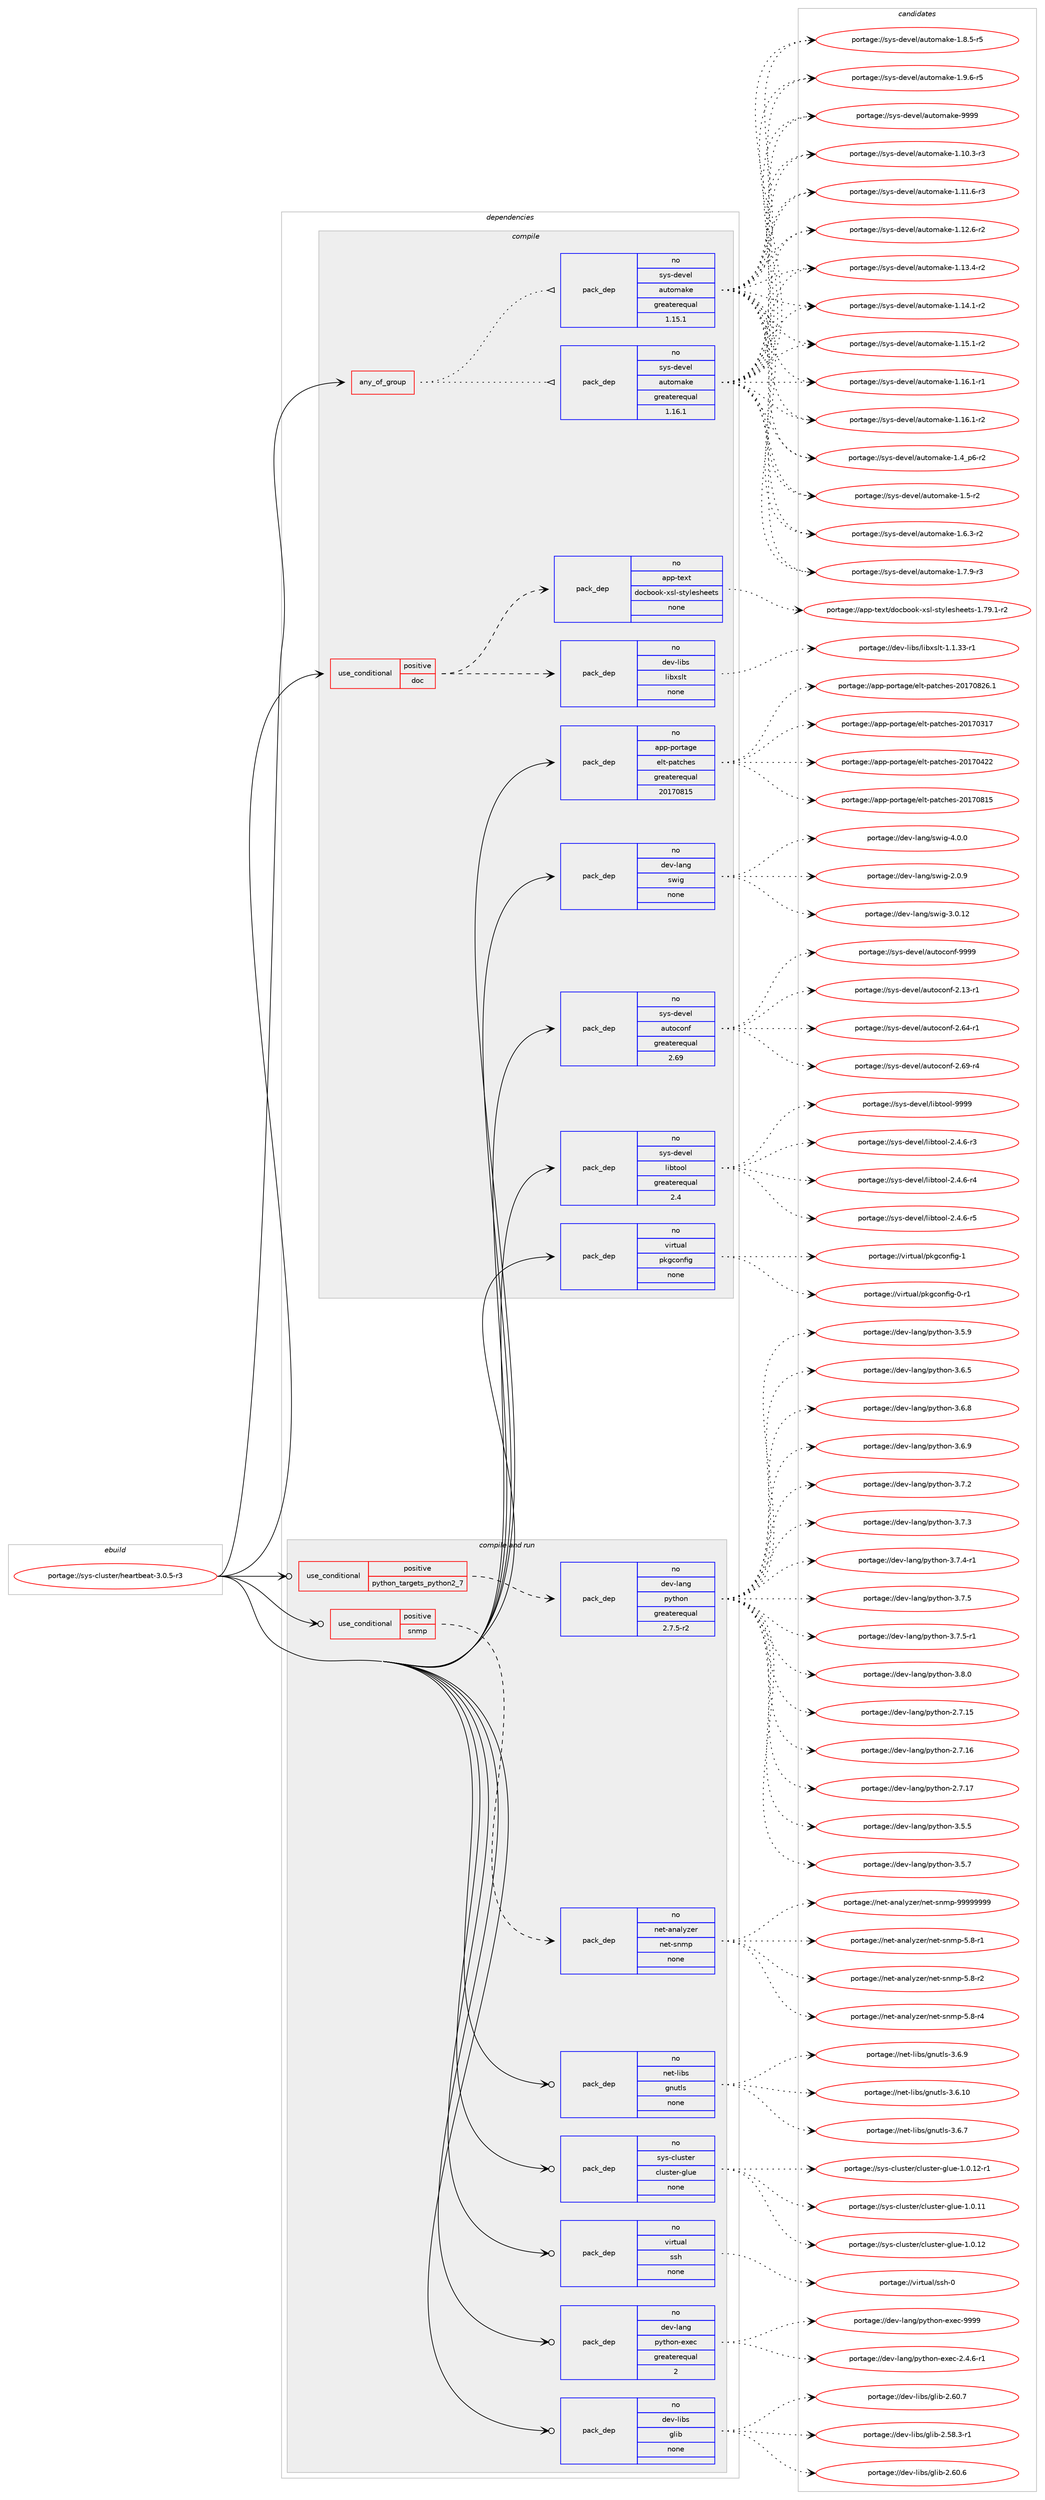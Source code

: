 digraph prolog {

# *************
# Graph options
# *************

newrank=true;
concentrate=true;
compound=true;
graph [rankdir=LR,fontname=Helvetica,fontsize=10,ranksep=1.5];#, ranksep=2.5, nodesep=0.2];
edge  [arrowhead=vee];
node  [fontname=Helvetica,fontsize=10];

# **********
# The ebuild
# **********

subgraph cluster_leftcol {
color=gray;
rank=same;
label=<<i>ebuild</i>>;
id [label="portage://sys-cluster/heartbeat-3.0.5-r3", color=red, width=4, href="../sys-cluster/heartbeat-3.0.5-r3.svg"];
}

# ****************
# The dependencies
# ****************

subgraph cluster_midcol {
color=gray;
label=<<i>dependencies</i>>;
subgraph cluster_compile {
fillcolor="#eeeeee";
style=filled;
label=<<i>compile</i>>;
subgraph any6764 {
dependency417178 [label=<<TABLE BORDER="0" CELLBORDER="1" CELLSPACING="0" CELLPADDING="4"><TR><TD CELLPADDING="10">any_of_group</TD></TR></TABLE>>, shape=none, color=red];subgraph pack308819 {
dependency417179 [label=<<TABLE BORDER="0" CELLBORDER="1" CELLSPACING="0" CELLPADDING="4" WIDTH="220"><TR><TD ROWSPAN="6" CELLPADDING="30">pack_dep</TD></TR><TR><TD WIDTH="110">no</TD></TR><TR><TD>sys-devel</TD></TR><TR><TD>automake</TD></TR><TR><TD>greaterequal</TD></TR><TR><TD>1.16.1</TD></TR></TABLE>>, shape=none, color=blue];
}
dependency417178:e -> dependency417179:w [weight=20,style="dotted",arrowhead="oinv"];
subgraph pack308820 {
dependency417180 [label=<<TABLE BORDER="0" CELLBORDER="1" CELLSPACING="0" CELLPADDING="4" WIDTH="220"><TR><TD ROWSPAN="6" CELLPADDING="30">pack_dep</TD></TR><TR><TD WIDTH="110">no</TD></TR><TR><TD>sys-devel</TD></TR><TR><TD>automake</TD></TR><TR><TD>greaterequal</TD></TR><TR><TD>1.15.1</TD></TR></TABLE>>, shape=none, color=blue];
}
dependency417178:e -> dependency417180:w [weight=20,style="dotted",arrowhead="oinv"];
}
id:e -> dependency417178:w [weight=20,style="solid",arrowhead="vee"];
subgraph cond101368 {
dependency417181 [label=<<TABLE BORDER="0" CELLBORDER="1" CELLSPACING="0" CELLPADDING="4"><TR><TD ROWSPAN="3" CELLPADDING="10">use_conditional</TD></TR><TR><TD>positive</TD></TR><TR><TD>doc</TD></TR></TABLE>>, shape=none, color=red];
subgraph pack308821 {
dependency417182 [label=<<TABLE BORDER="0" CELLBORDER="1" CELLSPACING="0" CELLPADDING="4" WIDTH="220"><TR><TD ROWSPAN="6" CELLPADDING="30">pack_dep</TD></TR><TR><TD WIDTH="110">no</TD></TR><TR><TD>dev-libs</TD></TR><TR><TD>libxslt</TD></TR><TR><TD>none</TD></TR><TR><TD></TD></TR></TABLE>>, shape=none, color=blue];
}
dependency417181:e -> dependency417182:w [weight=20,style="dashed",arrowhead="vee"];
subgraph pack308822 {
dependency417183 [label=<<TABLE BORDER="0" CELLBORDER="1" CELLSPACING="0" CELLPADDING="4" WIDTH="220"><TR><TD ROWSPAN="6" CELLPADDING="30">pack_dep</TD></TR><TR><TD WIDTH="110">no</TD></TR><TR><TD>app-text</TD></TR><TR><TD>docbook-xsl-stylesheets</TD></TR><TR><TD>none</TD></TR><TR><TD></TD></TR></TABLE>>, shape=none, color=blue];
}
dependency417181:e -> dependency417183:w [weight=20,style="dashed",arrowhead="vee"];
}
id:e -> dependency417181:w [weight=20,style="solid",arrowhead="vee"];
subgraph pack308823 {
dependency417184 [label=<<TABLE BORDER="0" CELLBORDER="1" CELLSPACING="0" CELLPADDING="4" WIDTH="220"><TR><TD ROWSPAN="6" CELLPADDING="30">pack_dep</TD></TR><TR><TD WIDTH="110">no</TD></TR><TR><TD>app-portage</TD></TR><TR><TD>elt-patches</TD></TR><TR><TD>greaterequal</TD></TR><TR><TD>20170815</TD></TR></TABLE>>, shape=none, color=blue];
}
id:e -> dependency417184:w [weight=20,style="solid",arrowhead="vee"];
subgraph pack308824 {
dependency417185 [label=<<TABLE BORDER="0" CELLBORDER="1" CELLSPACING="0" CELLPADDING="4" WIDTH="220"><TR><TD ROWSPAN="6" CELLPADDING="30">pack_dep</TD></TR><TR><TD WIDTH="110">no</TD></TR><TR><TD>dev-lang</TD></TR><TR><TD>swig</TD></TR><TR><TD>none</TD></TR><TR><TD></TD></TR></TABLE>>, shape=none, color=blue];
}
id:e -> dependency417185:w [weight=20,style="solid",arrowhead="vee"];
subgraph pack308825 {
dependency417186 [label=<<TABLE BORDER="0" CELLBORDER="1" CELLSPACING="0" CELLPADDING="4" WIDTH="220"><TR><TD ROWSPAN="6" CELLPADDING="30">pack_dep</TD></TR><TR><TD WIDTH="110">no</TD></TR><TR><TD>sys-devel</TD></TR><TR><TD>autoconf</TD></TR><TR><TD>greaterequal</TD></TR><TR><TD>2.69</TD></TR></TABLE>>, shape=none, color=blue];
}
id:e -> dependency417186:w [weight=20,style="solid",arrowhead="vee"];
subgraph pack308826 {
dependency417187 [label=<<TABLE BORDER="0" CELLBORDER="1" CELLSPACING="0" CELLPADDING="4" WIDTH="220"><TR><TD ROWSPAN="6" CELLPADDING="30">pack_dep</TD></TR><TR><TD WIDTH="110">no</TD></TR><TR><TD>sys-devel</TD></TR><TR><TD>libtool</TD></TR><TR><TD>greaterequal</TD></TR><TR><TD>2.4</TD></TR></TABLE>>, shape=none, color=blue];
}
id:e -> dependency417187:w [weight=20,style="solid",arrowhead="vee"];
subgraph pack308827 {
dependency417188 [label=<<TABLE BORDER="0" CELLBORDER="1" CELLSPACING="0" CELLPADDING="4" WIDTH="220"><TR><TD ROWSPAN="6" CELLPADDING="30">pack_dep</TD></TR><TR><TD WIDTH="110">no</TD></TR><TR><TD>virtual</TD></TR><TR><TD>pkgconfig</TD></TR><TR><TD>none</TD></TR><TR><TD></TD></TR></TABLE>>, shape=none, color=blue];
}
id:e -> dependency417188:w [weight=20,style="solid",arrowhead="vee"];
}
subgraph cluster_compileandrun {
fillcolor="#eeeeee";
style=filled;
label=<<i>compile and run</i>>;
subgraph cond101369 {
dependency417189 [label=<<TABLE BORDER="0" CELLBORDER="1" CELLSPACING="0" CELLPADDING="4"><TR><TD ROWSPAN="3" CELLPADDING="10">use_conditional</TD></TR><TR><TD>positive</TD></TR><TR><TD>python_targets_python2_7</TD></TR></TABLE>>, shape=none, color=red];
subgraph pack308828 {
dependency417190 [label=<<TABLE BORDER="0" CELLBORDER="1" CELLSPACING="0" CELLPADDING="4" WIDTH="220"><TR><TD ROWSPAN="6" CELLPADDING="30">pack_dep</TD></TR><TR><TD WIDTH="110">no</TD></TR><TR><TD>dev-lang</TD></TR><TR><TD>python</TD></TR><TR><TD>greaterequal</TD></TR><TR><TD>2.7.5-r2</TD></TR></TABLE>>, shape=none, color=blue];
}
dependency417189:e -> dependency417190:w [weight=20,style="dashed",arrowhead="vee"];
}
id:e -> dependency417189:w [weight=20,style="solid",arrowhead="odotvee"];
subgraph cond101370 {
dependency417191 [label=<<TABLE BORDER="0" CELLBORDER="1" CELLSPACING="0" CELLPADDING="4"><TR><TD ROWSPAN="3" CELLPADDING="10">use_conditional</TD></TR><TR><TD>positive</TD></TR><TR><TD>snmp</TD></TR></TABLE>>, shape=none, color=red];
subgraph pack308829 {
dependency417192 [label=<<TABLE BORDER="0" CELLBORDER="1" CELLSPACING="0" CELLPADDING="4" WIDTH="220"><TR><TD ROWSPAN="6" CELLPADDING="30">pack_dep</TD></TR><TR><TD WIDTH="110">no</TD></TR><TR><TD>net-analyzer</TD></TR><TR><TD>net-snmp</TD></TR><TR><TD>none</TD></TR><TR><TD></TD></TR></TABLE>>, shape=none, color=blue];
}
dependency417191:e -> dependency417192:w [weight=20,style="dashed",arrowhead="vee"];
}
id:e -> dependency417191:w [weight=20,style="solid",arrowhead="odotvee"];
subgraph pack308830 {
dependency417193 [label=<<TABLE BORDER="0" CELLBORDER="1" CELLSPACING="0" CELLPADDING="4" WIDTH="220"><TR><TD ROWSPAN="6" CELLPADDING="30">pack_dep</TD></TR><TR><TD WIDTH="110">no</TD></TR><TR><TD>dev-lang</TD></TR><TR><TD>python-exec</TD></TR><TR><TD>greaterequal</TD></TR><TR><TD>2</TD></TR></TABLE>>, shape=none, color=blue];
}
id:e -> dependency417193:w [weight=20,style="solid",arrowhead="odotvee"];
subgraph pack308831 {
dependency417194 [label=<<TABLE BORDER="0" CELLBORDER="1" CELLSPACING="0" CELLPADDING="4" WIDTH="220"><TR><TD ROWSPAN="6" CELLPADDING="30">pack_dep</TD></TR><TR><TD WIDTH="110">no</TD></TR><TR><TD>dev-libs</TD></TR><TR><TD>glib</TD></TR><TR><TD>none</TD></TR><TR><TD></TD></TR></TABLE>>, shape=none, color=blue];
}
id:e -> dependency417194:w [weight=20,style="solid",arrowhead="odotvee"];
subgraph pack308832 {
dependency417195 [label=<<TABLE BORDER="0" CELLBORDER="1" CELLSPACING="0" CELLPADDING="4" WIDTH="220"><TR><TD ROWSPAN="6" CELLPADDING="30">pack_dep</TD></TR><TR><TD WIDTH="110">no</TD></TR><TR><TD>net-libs</TD></TR><TR><TD>gnutls</TD></TR><TR><TD>none</TD></TR><TR><TD></TD></TR></TABLE>>, shape=none, color=blue];
}
id:e -> dependency417195:w [weight=20,style="solid",arrowhead="odotvee"];
subgraph pack308833 {
dependency417196 [label=<<TABLE BORDER="0" CELLBORDER="1" CELLSPACING="0" CELLPADDING="4" WIDTH="220"><TR><TD ROWSPAN="6" CELLPADDING="30">pack_dep</TD></TR><TR><TD WIDTH="110">no</TD></TR><TR><TD>sys-cluster</TD></TR><TR><TD>cluster-glue</TD></TR><TR><TD>none</TD></TR><TR><TD></TD></TR></TABLE>>, shape=none, color=blue];
}
id:e -> dependency417196:w [weight=20,style="solid",arrowhead="odotvee"];
subgraph pack308834 {
dependency417197 [label=<<TABLE BORDER="0" CELLBORDER="1" CELLSPACING="0" CELLPADDING="4" WIDTH="220"><TR><TD ROWSPAN="6" CELLPADDING="30">pack_dep</TD></TR><TR><TD WIDTH="110">no</TD></TR><TR><TD>virtual</TD></TR><TR><TD>ssh</TD></TR><TR><TD>none</TD></TR><TR><TD></TD></TR></TABLE>>, shape=none, color=blue];
}
id:e -> dependency417197:w [weight=20,style="solid",arrowhead="odotvee"];
}
subgraph cluster_run {
fillcolor="#eeeeee";
style=filled;
label=<<i>run</i>>;
}
}

# **************
# The candidates
# **************

subgraph cluster_choices {
rank=same;
color=gray;
label=<<i>candidates</i>>;

subgraph choice308819 {
color=black;
nodesep=1;
choiceportage11512111545100101118101108479711711611110997107101454946494846514511451 [label="portage://sys-devel/automake-1.10.3-r3", color=red, width=4,href="../sys-devel/automake-1.10.3-r3.svg"];
choiceportage11512111545100101118101108479711711611110997107101454946494946544511451 [label="portage://sys-devel/automake-1.11.6-r3", color=red, width=4,href="../sys-devel/automake-1.11.6-r3.svg"];
choiceportage11512111545100101118101108479711711611110997107101454946495046544511450 [label="portage://sys-devel/automake-1.12.6-r2", color=red, width=4,href="../sys-devel/automake-1.12.6-r2.svg"];
choiceportage11512111545100101118101108479711711611110997107101454946495146524511450 [label="portage://sys-devel/automake-1.13.4-r2", color=red, width=4,href="../sys-devel/automake-1.13.4-r2.svg"];
choiceportage11512111545100101118101108479711711611110997107101454946495246494511450 [label="portage://sys-devel/automake-1.14.1-r2", color=red, width=4,href="../sys-devel/automake-1.14.1-r2.svg"];
choiceportage11512111545100101118101108479711711611110997107101454946495346494511450 [label="portage://sys-devel/automake-1.15.1-r2", color=red, width=4,href="../sys-devel/automake-1.15.1-r2.svg"];
choiceportage11512111545100101118101108479711711611110997107101454946495446494511449 [label="portage://sys-devel/automake-1.16.1-r1", color=red, width=4,href="../sys-devel/automake-1.16.1-r1.svg"];
choiceportage11512111545100101118101108479711711611110997107101454946495446494511450 [label="portage://sys-devel/automake-1.16.1-r2", color=red, width=4,href="../sys-devel/automake-1.16.1-r2.svg"];
choiceportage115121115451001011181011084797117116111109971071014549465295112544511450 [label="portage://sys-devel/automake-1.4_p6-r2", color=red, width=4,href="../sys-devel/automake-1.4_p6-r2.svg"];
choiceportage11512111545100101118101108479711711611110997107101454946534511450 [label="portage://sys-devel/automake-1.5-r2", color=red, width=4,href="../sys-devel/automake-1.5-r2.svg"];
choiceportage115121115451001011181011084797117116111109971071014549465446514511450 [label="portage://sys-devel/automake-1.6.3-r2", color=red, width=4,href="../sys-devel/automake-1.6.3-r2.svg"];
choiceportage115121115451001011181011084797117116111109971071014549465546574511451 [label="portage://sys-devel/automake-1.7.9-r3", color=red, width=4,href="../sys-devel/automake-1.7.9-r3.svg"];
choiceportage115121115451001011181011084797117116111109971071014549465646534511453 [label="portage://sys-devel/automake-1.8.5-r5", color=red, width=4,href="../sys-devel/automake-1.8.5-r5.svg"];
choiceportage115121115451001011181011084797117116111109971071014549465746544511453 [label="portage://sys-devel/automake-1.9.6-r5", color=red, width=4,href="../sys-devel/automake-1.9.6-r5.svg"];
choiceportage115121115451001011181011084797117116111109971071014557575757 [label="portage://sys-devel/automake-9999", color=red, width=4,href="../sys-devel/automake-9999.svg"];
dependency417179:e -> choiceportage11512111545100101118101108479711711611110997107101454946494846514511451:w [style=dotted,weight="100"];
dependency417179:e -> choiceportage11512111545100101118101108479711711611110997107101454946494946544511451:w [style=dotted,weight="100"];
dependency417179:e -> choiceportage11512111545100101118101108479711711611110997107101454946495046544511450:w [style=dotted,weight="100"];
dependency417179:e -> choiceportage11512111545100101118101108479711711611110997107101454946495146524511450:w [style=dotted,weight="100"];
dependency417179:e -> choiceportage11512111545100101118101108479711711611110997107101454946495246494511450:w [style=dotted,weight="100"];
dependency417179:e -> choiceportage11512111545100101118101108479711711611110997107101454946495346494511450:w [style=dotted,weight="100"];
dependency417179:e -> choiceportage11512111545100101118101108479711711611110997107101454946495446494511449:w [style=dotted,weight="100"];
dependency417179:e -> choiceportage11512111545100101118101108479711711611110997107101454946495446494511450:w [style=dotted,weight="100"];
dependency417179:e -> choiceportage115121115451001011181011084797117116111109971071014549465295112544511450:w [style=dotted,weight="100"];
dependency417179:e -> choiceportage11512111545100101118101108479711711611110997107101454946534511450:w [style=dotted,weight="100"];
dependency417179:e -> choiceportage115121115451001011181011084797117116111109971071014549465446514511450:w [style=dotted,weight="100"];
dependency417179:e -> choiceportage115121115451001011181011084797117116111109971071014549465546574511451:w [style=dotted,weight="100"];
dependency417179:e -> choiceportage115121115451001011181011084797117116111109971071014549465646534511453:w [style=dotted,weight="100"];
dependency417179:e -> choiceportage115121115451001011181011084797117116111109971071014549465746544511453:w [style=dotted,weight="100"];
dependency417179:e -> choiceportage115121115451001011181011084797117116111109971071014557575757:w [style=dotted,weight="100"];
}
subgraph choice308820 {
color=black;
nodesep=1;
choiceportage11512111545100101118101108479711711611110997107101454946494846514511451 [label="portage://sys-devel/automake-1.10.3-r3", color=red, width=4,href="../sys-devel/automake-1.10.3-r3.svg"];
choiceportage11512111545100101118101108479711711611110997107101454946494946544511451 [label="portage://sys-devel/automake-1.11.6-r3", color=red, width=4,href="../sys-devel/automake-1.11.6-r3.svg"];
choiceportage11512111545100101118101108479711711611110997107101454946495046544511450 [label="portage://sys-devel/automake-1.12.6-r2", color=red, width=4,href="../sys-devel/automake-1.12.6-r2.svg"];
choiceportage11512111545100101118101108479711711611110997107101454946495146524511450 [label="portage://sys-devel/automake-1.13.4-r2", color=red, width=4,href="../sys-devel/automake-1.13.4-r2.svg"];
choiceportage11512111545100101118101108479711711611110997107101454946495246494511450 [label="portage://sys-devel/automake-1.14.1-r2", color=red, width=4,href="../sys-devel/automake-1.14.1-r2.svg"];
choiceportage11512111545100101118101108479711711611110997107101454946495346494511450 [label="portage://sys-devel/automake-1.15.1-r2", color=red, width=4,href="../sys-devel/automake-1.15.1-r2.svg"];
choiceportage11512111545100101118101108479711711611110997107101454946495446494511449 [label="portage://sys-devel/automake-1.16.1-r1", color=red, width=4,href="../sys-devel/automake-1.16.1-r1.svg"];
choiceportage11512111545100101118101108479711711611110997107101454946495446494511450 [label="portage://sys-devel/automake-1.16.1-r2", color=red, width=4,href="../sys-devel/automake-1.16.1-r2.svg"];
choiceportage115121115451001011181011084797117116111109971071014549465295112544511450 [label="portage://sys-devel/automake-1.4_p6-r2", color=red, width=4,href="../sys-devel/automake-1.4_p6-r2.svg"];
choiceportage11512111545100101118101108479711711611110997107101454946534511450 [label="portage://sys-devel/automake-1.5-r2", color=red, width=4,href="../sys-devel/automake-1.5-r2.svg"];
choiceportage115121115451001011181011084797117116111109971071014549465446514511450 [label="portage://sys-devel/automake-1.6.3-r2", color=red, width=4,href="../sys-devel/automake-1.6.3-r2.svg"];
choiceportage115121115451001011181011084797117116111109971071014549465546574511451 [label="portage://sys-devel/automake-1.7.9-r3", color=red, width=4,href="../sys-devel/automake-1.7.9-r3.svg"];
choiceportage115121115451001011181011084797117116111109971071014549465646534511453 [label="portage://sys-devel/automake-1.8.5-r5", color=red, width=4,href="../sys-devel/automake-1.8.5-r5.svg"];
choiceportage115121115451001011181011084797117116111109971071014549465746544511453 [label="portage://sys-devel/automake-1.9.6-r5", color=red, width=4,href="../sys-devel/automake-1.9.6-r5.svg"];
choiceportage115121115451001011181011084797117116111109971071014557575757 [label="portage://sys-devel/automake-9999", color=red, width=4,href="../sys-devel/automake-9999.svg"];
dependency417180:e -> choiceportage11512111545100101118101108479711711611110997107101454946494846514511451:w [style=dotted,weight="100"];
dependency417180:e -> choiceportage11512111545100101118101108479711711611110997107101454946494946544511451:w [style=dotted,weight="100"];
dependency417180:e -> choiceportage11512111545100101118101108479711711611110997107101454946495046544511450:w [style=dotted,weight="100"];
dependency417180:e -> choiceportage11512111545100101118101108479711711611110997107101454946495146524511450:w [style=dotted,weight="100"];
dependency417180:e -> choiceportage11512111545100101118101108479711711611110997107101454946495246494511450:w [style=dotted,weight="100"];
dependency417180:e -> choiceportage11512111545100101118101108479711711611110997107101454946495346494511450:w [style=dotted,weight="100"];
dependency417180:e -> choiceportage11512111545100101118101108479711711611110997107101454946495446494511449:w [style=dotted,weight="100"];
dependency417180:e -> choiceportage11512111545100101118101108479711711611110997107101454946495446494511450:w [style=dotted,weight="100"];
dependency417180:e -> choiceportage115121115451001011181011084797117116111109971071014549465295112544511450:w [style=dotted,weight="100"];
dependency417180:e -> choiceportage11512111545100101118101108479711711611110997107101454946534511450:w [style=dotted,weight="100"];
dependency417180:e -> choiceportage115121115451001011181011084797117116111109971071014549465446514511450:w [style=dotted,weight="100"];
dependency417180:e -> choiceportage115121115451001011181011084797117116111109971071014549465546574511451:w [style=dotted,weight="100"];
dependency417180:e -> choiceportage115121115451001011181011084797117116111109971071014549465646534511453:w [style=dotted,weight="100"];
dependency417180:e -> choiceportage115121115451001011181011084797117116111109971071014549465746544511453:w [style=dotted,weight="100"];
dependency417180:e -> choiceportage115121115451001011181011084797117116111109971071014557575757:w [style=dotted,weight="100"];
}
subgraph choice308821 {
color=black;
nodesep=1;
choiceportage10010111845108105981154710810598120115108116454946494651514511449 [label="portage://dev-libs/libxslt-1.1.33-r1", color=red, width=4,href="../dev-libs/libxslt-1.1.33-r1.svg"];
dependency417182:e -> choiceportage10010111845108105981154710810598120115108116454946494651514511449:w [style=dotted,weight="100"];
}
subgraph choice308822 {
color=black;
nodesep=1;
choiceportage97112112451161011201164710011199981111111074512011510845115116121108101115104101101116115454946555746494511450 [label="portage://app-text/docbook-xsl-stylesheets-1.79.1-r2", color=red, width=4,href="../app-text/docbook-xsl-stylesheets-1.79.1-r2.svg"];
dependency417183:e -> choiceportage97112112451161011201164710011199981111111074512011510845115116121108101115104101101116115454946555746494511450:w [style=dotted,weight="100"];
}
subgraph choice308823 {
color=black;
nodesep=1;
choiceportage97112112451121111141169710310147101108116451129711699104101115455048495548514955 [label="portage://app-portage/elt-patches-20170317", color=red, width=4,href="../app-portage/elt-patches-20170317.svg"];
choiceportage97112112451121111141169710310147101108116451129711699104101115455048495548525050 [label="portage://app-portage/elt-patches-20170422", color=red, width=4,href="../app-portage/elt-patches-20170422.svg"];
choiceportage97112112451121111141169710310147101108116451129711699104101115455048495548564953 [label="portage://app-portage/elt-patches-20170815", color=red, width=4,href="../app-portage/elt-patches-20170815.svg"];
choiceportage971121124511211111411697103101471011081164511297116991041011154550484955485650544649 [label="portage://app-portage/elt-patches-20170826.1", color=red, width=4,href="../app-portage/elt-patches-20170826.1.svg"];
dependency417184:e -> choiceportage97112112451121111141169710310147101108116451129711699104101115455048495548514955:w [style=dotted,weight="100"];
dependency417184:e -> choiceportage97112112451121111141169710310147101108116451129711699104101115455048495548525050:w [style=dotted,weight="100"];
dependency417184:e -> choiceportage97112112451121111141169710310147101108116451129711699104101115455048495548564953:w [style=dotted,weight="100"];
dependency417184:e -> choiceportage971121124511211111411697103101471011081164511297116991041011154550484955485650544649:w [style=dotted,weight="100"];
}
subgraph choice308824 {
color=black;
nodesep=1;
choiceportage100101118451089711010347115119105103455046484657 [label="portage://dev-lang/swig-2.0.9", color=red, width=4,href="../dev-lang/swig-2.0.9.svg"];
choiceportage10010111845108971101034711511910510345514648464950 [label="portage://dev-lang/swig-3.0.12", color=red, width=4,href="../dev-lang/swig-3.0.12.svg"];
choiceportage100101118451089711010347115119105103455246484648 [label="portage://dev-lang/swig-4.0.0", color=red, width=4,href="../dev-lang/swig-4.0.0.svg"];
dependency417185:e -> choiceportage100101118451089711010347115119105103455046484657:w [style=dotted,weight="100"];
dependency417185:e -> choiceportage10010111845108971101034711511910510345514648464950:w [style=dotted,weight="100"];
dependency417185:e -> choiceportage100101118451089711010347115119105103455246484648:w [style=dotted,weight="100"];
}
subgraph choice308825 {
color=black;
nodesep=1;
choiceportage1151211154510010111810110847971171161119911111010245504649514511449 [label="portage://sys-devel/autoconf-2.13-r1", color=red, width=4,href="../sys-devel/autoconf-2.13-r1.svg"];
choiceportage1151211154510010111810110847971171161119911111010245504654524511449 [label="portage://sys-devel/autoconf-2.64-r1", color=red, width=4,href="../sys-devel/autoconf-2.64-r1.svg"];
choiceportage1151211154510010111810110847971171161119911111010245504654574511452 [label="portage://sys-devel/autoconf-2.69-r4", color=red, width=4,href="../sys-devel/autoconf-2.69-r4.svg"];
choiceportage115121115451001011181011084797117116111991111101024557575757 [label="portage://sys-devel/autoconf-9999", color=red, width=4,href="../sys-devel/autoconf-9999.svg"];
dependency417186:e -> choiceportage1151211154510010111810110847971171161119911111010245504649514511449:w [style=dotted,weight="100"];
dependency417186:e -> choiceportage1151211154510010111810110847971171161119911111010245504654524511449:w [style=dotted,weight="100"];
dependency417186:e -> choiceportage1151211154510010111810110847971171161119911111010245504654574511452:w [style=dotted,weight="100"];
dependency417186:e -> choiceportage115121115451001011181011084797117116111991111101024557575757:w [style=dotted,weight="100"];
}
subgraph choice308826 {
color=black;
nodesep=1;
choiceportage1151211154510010111810110847108105981161111111084550465246544511451 [label="portage://sys-devel/libtool-2.4.6-r3", color=red, width=4,href="../sys-devel/libtool-2.4.6-r3.svg"];
choiceportage1151211154510010111810110847108105981161111111084550465246544511452 [label="portage://sys-devel/libtool-2.4.6-r4", color=red, width=4,href="../sys-devel/libtool-2.4.6-r4.svg"];
choiceportage1151211154510010111810110847108105981161111111084550465246544511453 [label="portage://sys-devel/libtool-2.4.6-r5", color=red, width=4,href="../sys-devel/libtool-2.4.6-r5.svg"];
choiceportage1151211154510010111810110847108105981161111111084557575757 [label="portage://sys-devel/libtool-9999", color=red, width=4,href="../sys-devel/libtool-9999.svg"];
dependency417187:e -> choiceportage1151211154510010111810110847108105981161111111084550465246544511451:w [style=dotted,weight="100"];
dependency417187:e -> choiceportage1151211154510010111810110847108105981161111111084550465246544511452:w [style=dotted,weight="100"];
dependency417187:e -> choiceportage1151211154510010111810110847108105981161111111084550465246544511453:w [style=dotted,weight="100"];
dependency417187:e -> choiceportage1151211154510010111810110847108105981161111111084557575757:w [style=dotted,weight="100"];
}
subgraph choice308827 {
color=black;
nodesep=1;
choiceportage11810511411611797108471121071039911111010210510345484511449 [label="portage://virtual/pkgconfig-0-r1", color=red, width=4,href="../virtual/pkgconfig-0-r1.svg"];
choiceportage1181051141161179710847112107103991111101021051034549 [label="portage://virtual/pkgconfig-1", color=red, width=4,href="../virtual/pkgconfig-1.svg"];
dependency417188:e -> choiceportage11810511411611797108471121071039911111010210510345484511449:w [style=dotted,weight="100"];
dependency417188:e -> choiceportage1181051141161179710847112107103991111101021051034549:w [style=dotted,weight="100"];
}
subgraph choice308828 {
color=black;
nodesep=1;
choiceportage10010111845108971101034711212111610411111045504655464953 [label="portage://dev-lang/python-2.7.15", color=red, width=4,href="../dev-lang/python-2.7.15.svg"];
choiceportage10010111845108971101034711212111610411111045504655464954 [label="portage://dev-lang/python-2.7.16", color=red, width=4,href="../dev-lang/python-2.7.16.svg"];
choiceportage10010111845108971101034711212111610411111045504655464955 [label="portage://dev-lang/python-2.7.17", color=red, width=4,href="../dev-lang/python-2.7.17.svg"];
choiceportage100101118451089711010347112121116104111110455146534653 [label="portage://dev-lang/python-3.5.5", color=red, width=4,href="../dev-lang/python-3.5.5.svg"];
choiceportage100101118451089711010347112121116104111110455146534655 [label="portage://dev-lang/python-3.5.7", color=red, width=4,href="../dev-lang/python-3.5.7.svg"];
choiceportage100101118451089711010347112121116104111110455146534657 [label="portage://dev-lang/python-3.5.9", color=red, width=4,href="../dev-lang/python-3.5.9.svg"];
choiceportage100101118451089711010347112121116104111110455146544653 [label="portage://dev-lang/python-3.6.5", color=red, width=4,href="../dev-lang/python-3.6.5.svg"];
choiceportage100101118451089711010347112121116104111110455146544656 [label="portage://dev-lang/python-3.6.8", color=red, width=4,href="../dev-lang/python-3.6.8.svg"];
choiceportage100101118451089711010347112121116104111110455146544657 [label="portage://dev-lang/python-3.6.9", color=red, width=4,href="../dev-lang/python-3.6.9.svg"];
choiceportage100101118451089711010347112121116104111110455146554650 [label="portage://dev-lang/python-3.7.2", color=red, width=4,href="../dev-lang/python-3.7.2.svg"];
choiceportage100101118451089711010347112121116104111110455146554651 [label="portage://dev-lang/python-3.7.3", color=red, width=4,href="../dev-lang/python-3.7.3.svg"];
choiceportage1001011184510897110103471121211161041111104551465546524511449 [label="portage://dev-lang/python-3.7.4-r1", color=red, width=4,href="../dev-lang/python-3.7.4-r1.svg"];
choiceportage100101118451089711010347112121116104111110455146554653 [label="portage://dev-lang/python-3.7.5", color=red, width=4,href="../dev-lang/python-3.7.5.svg"];
choiceportage1001011184510897110103471121211161041111104551465546534511449 [label="portage://dev-lang/python-3.7.5-r1", color=red, width=4,href="../dev-lang/python-3.7.5-r1.svg"];
choiceportage100101118451089711010347112121116104111110455146564648 [label="portage://dev-lang/python-3.8.0", color=red, width=4,href="../dev-lang/python-3.8.0.svg"];
dependency417190:e -> choiceportage10010111845108971101034711212111610411111045504655464953:w [style=dotted,weight="100"];
dependency417190:e -> choiceportage10010111845108971101034711212111610411111045504655464954:w [style=dotted,weight="100"];
dependency417190:e -> choiceportage10010111845108971101034711212111610411111045504655464955:w [style=dotted,weight="100"];
dependency417190:e -> choiceportage100101118451089711010347112121116104111110455146534653:w [style=dotted,weight="100"];
dependency417190:e -> choiceportage100101118451089711010347112121116104111110455146534655:w [style=dotted,weight="100"];
dependency417190:e -> choiceportage100101118451089711010347112121116104111110455146534657:w [style=dotted,weight="100"];
dependency417190:e -> choiceportage100101118451089711010347112121116104111110455146544653:w [style=dotted,weight="100"];
dependency417190:e -> choiceportage100101118451089711010347112121116104111110455146544656:w [style=dotted,weight="100"];
dependency417190:e -> choiceportage100101118451089711010347112121116104111110455146544657:w [style=dotted,weight="100"];
dependency417190:e -> choiceportage100101118451089711010347112121116104111110455146554650:w [style=dotted,weight="100"];
dependency417190:e -> choiceportage100101118451089711010347112121116104111110455146554651:w [style=dotted,weight="100"];
dependency417190:e -> choiceportage1001011184510897110103471121211161041111104551465546524511449:w [style=dotted,weight="100"];
dependency417190:e -> choiceportage100101118451089711010347112121116104111110455146554653:w [style=dotted,weight="100"];
dependency417190:e -> choiceportage1001011184510897110103471121211161041111104551465546534511449:w [style=dotted,weight="100"];
dependency417190:e -> choiceportage100101118451089711010347112121116104111110455146564648:w [style=dotted,weight="100"];
}
subgraph choice308829 {
color=black;
nodesep=1;
choiceportage1101011164597110971081211221011144711010111645115110109112455346564511449 [label="portage://net-analyzer/net-snmp-5.8-r1", color=red, width=4,href="../net-analyzer/net-snmp-5.8-r1.svg"];
choiceportage1101011164597110971081211221011144711010111645115110109112455346564511450 [label="portage://net-analyzer/net-snmp-5.8-r2", color=red, width=4,href="../net-analyzer/net-snmp-5.8-r2.svg"];
choiceportage1101011164597110971081211221011144711010111645115110109112455346564511452 [label="portage://net-analyzer/net-snmp-5.8-r4", color=red, width=4,href="../net-analyzer/net-snmp-5.8-r4.svg"];
choiceportage1101011164597110971081211221011144711010111645115110109112455757575757575757 [label="portage://net-analyzer/net-snmp-99999999", color=red, width=4,href="../net-analyzer/net-snmp-99999999.svg"];
dependency417192:e -> choiceportage1101011164597110971081211221011144711010111645115110109112455346564511449:w [style=dotted,weight="100"];
dependency417192:e -> choiceportage1101011164597110971081211221011144711010111645115110109112455346564511450:w [style=dotted,weight="100"];
dependency417192:e -> choiceportage1101011164597110971081211221011144711010111645115110109112455346564511452:w [style=dotted,weight="100"];
dependency417192:e -> choiceportage1101011164597110971081211221011144711010111645115110109112455757575757575757:w [style=dotted,weight="100"];
}
subgraph choice308830 {
color=black;
nodesep=1;
choiceportage10010111845108971101034711212111610411111045101120101994550465246544511449 [label="portage://dev-lang/python-exec-2.4.6-r1", color=red, width=4,href="../dev-lang/python-exec-2.4.6-r1.svg"];
choiceportage10010111845108971101034711212111610411111045101120101994557575757 [label="portage://dev-lang/python-exec-9999", color=red, width=4,href="../dev-lang/python-exec-9999.svg"];
dependency417193:e -> choiceportage10010111845108971101034711212111610411111045101120101994550465246544511449:w [style=dotted,weight="100"];
dependency417193:e -> choiceportage10010111845108971101034711212111610411111045101120101994557575757:w [style=dotted,weight="100"];
}
subgraph choice308831 {
color=black;
nodesep=1;
choiceportage10010111845108105981154710310810598455046535646514511449 [label="portage://dev-libs/glib-2.58.3-r1", color=red, width=4,href="../dev-libs/glib-2.58.3-r1.svg"];
choiceportage1001011184510810598115471031081059845504654484654 [label="portage://dev-libs/glib-2.60.6", color=red, width=4,href="../dev-libs/glib-2.60.6.svg"];
choiceportage1001011184510810598115471031081059845504654484655 [label="portage://dev-libs/glib-2.60.7", color=red, width=4,href="../dev-libs/glib-2.60.7.svg"];
dependency417194:e -> choiceportage10010111845108105981154710310810598455046535646514511449:w [style=dotted,weight="100"];
dependency417194:e -> choiceportage1001011184510810598115471031081059845504654484654:w [style=dotted,weight="100"];
dependency417194:e -> choiceportage1001011184510810598115471031081059845504654484655:w [style=dotted,weight="100"];
}
subgraph choice308832 {
color=black;
nodesep=1;
choiceportage11010111645108105981154710311011711610811545514654464948 [label="portage://net-libs/gnutls-3.6.10", color=red, width=4,href="../net-libs/gnutls-3.6.10.svg"];
choiceportage110101116451081059811547103110117116108115455146544655 [label="portage://net-libs/gnutls-3.6.7", color=red, width=4,href="../net-libs/gnutls-3.6.7.svg"];
choiceportage110101116451081059811547103110117116108115455146544657 [label="portage://net-libs/gnutls-3.6.9", color=red, width=4,href="../net-libs/gnutls-3.6.9.svg"];
dependency417195:e -> choiceportage11010111645108105981154710311011711610811545514654464948:w [style=dotted,weight="100"];
dependency417195:e -> choiceportage110101116451081059811547103110117116108115455146544655:w [style=dotted,weight="100"];
dependency417195:e -> choiceportage110101116451081059811547103110117116108115455146544657:w [style=dotted,weight="100"];
}
subgraph choice308833 {
color=black;
nodesep=1;
choiceportage115121115459910811711511610111447991081171151161011144510310811710145494648464949 [label="portage://sys-cluster/cluster-glue-1.0.11", color=red, width=4,href="../sys-cluster/cluster-glue-1.0.11.svg"];
choiceportage115121115459910811711511610111447991081171151161011144510310811710145494648464950 [label="portage://sys-cluster/cluster-glue-1.0.12", color=red, width=4,href="../sys-cluster/cluster-glue-1.0.12.svg"];
choiceportage1151211154599108117115116101114479910811711511610111445103108117101454946484649504511449 [label="portage://sys-cluster/cluster-glue-1.0.12-r1", color=red, width=4,href="../sys-cluster/cluster-glue-1.0.12-r1.svg"];
dependency417196:e -> choiceportage115121115459910811711511610111447991081171151161011144510310811710145494648464949:w [style=dotted,weight="100"];
dependency417196:e -> choiceportage115121115459910811711511610111447991081171151161011144510310811710145494648464950:w [style=dotted,weight="100"];
dependency417196:e -> choiceportage1151211154599108117115116101114479910811711511610111445103108117101454946484649504511449:w [style=dotted,weight="100"];
}
subgraph choice308834 {
color=black;
nodesep=1;
choiceportage11810511411611797108471151151044548 [label="portage://virtual/ssh-0", color=red, width=4,href="../virtual/ssh-0.svg"];
dependency417197:e -> choiceportage11810511411611797108471151151044548:w [style=dotted,weight="100"];
}
}

}
